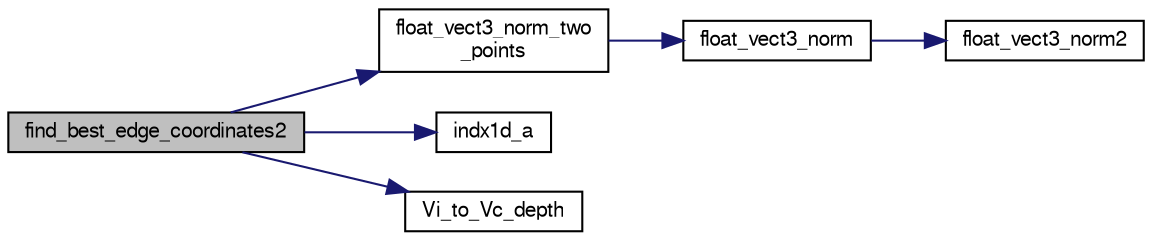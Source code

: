 digraph "find_best_edge_coordinates2"
{
  edge [fontname="FreeSans",fontsize="10",labelfontname="FreeSans",labelfontsize="10"];
  node [fontname="FreeSans",fontsize="10",shape=record];
  rankdir="LR";
  Node1 [label="find_best_edge_coordinates2",height=0.2,width=0.4,color="black", fillcolor="grey75", style="filled", fontcolor="black"];
  Node1 -> Node2 [color="midnightblue",fontsize="10",style="solid",fontname="FreeSans"];
  Node2 [label="float_vect3_norm_two\l_points",height=0.2,width=0.4,color="black", fillcolor="white", style="filled",URL="$wedgebug_8c.html#aac1bde6c5c9971c74f63b94c884de408"];
  Node2 -> Node3 [color="midnightblue",fontsize="10",style="solid",fontname="FreeSans"];
  Node3 [label="float_vect3_norm",height=0.2,width=0.4,color="black", fillcolor="white", style="filled",URL="$group__math__algebra__float.html#gad33d6e2c6bf00d660031e57fb3675666"];
  Node3 -> Node4 [color="midnightblue",fontsize="10",style="solid",fontname="FreeSans"];
  Node4 [label="float_vect3_norm2",height=0.2,width=0.4,color="black", fillcolor="white", style="filled",URL="$group__math__algebra__float.html#gaf0812637c58834d3baff5cd82fa220d2"];
  Node1 -> Node5 [color="midnightblue",fontsize="10",style="solid",fontname="FreeSans"];
  Node5 [label="indx1d_a",height=0.2,width=0.4,color="black", fillcolor="white", style="filled",URL="$wedgebug_8c.html#a4756971f63deed4709003a0b7b21c793"];
  Node1 -> Node6 [color="midnightblue",fontsize="10",style="solid",fontname="FreeSans"];
  Node6 [label="Vi_to_Vc_depth",height=0.2,width=0.4,color="black", fillcolor="white", style="filled",URL="$wedgebug_8c.html#a6beb3507ace07c2b5fe7b9537971114d"];
}
